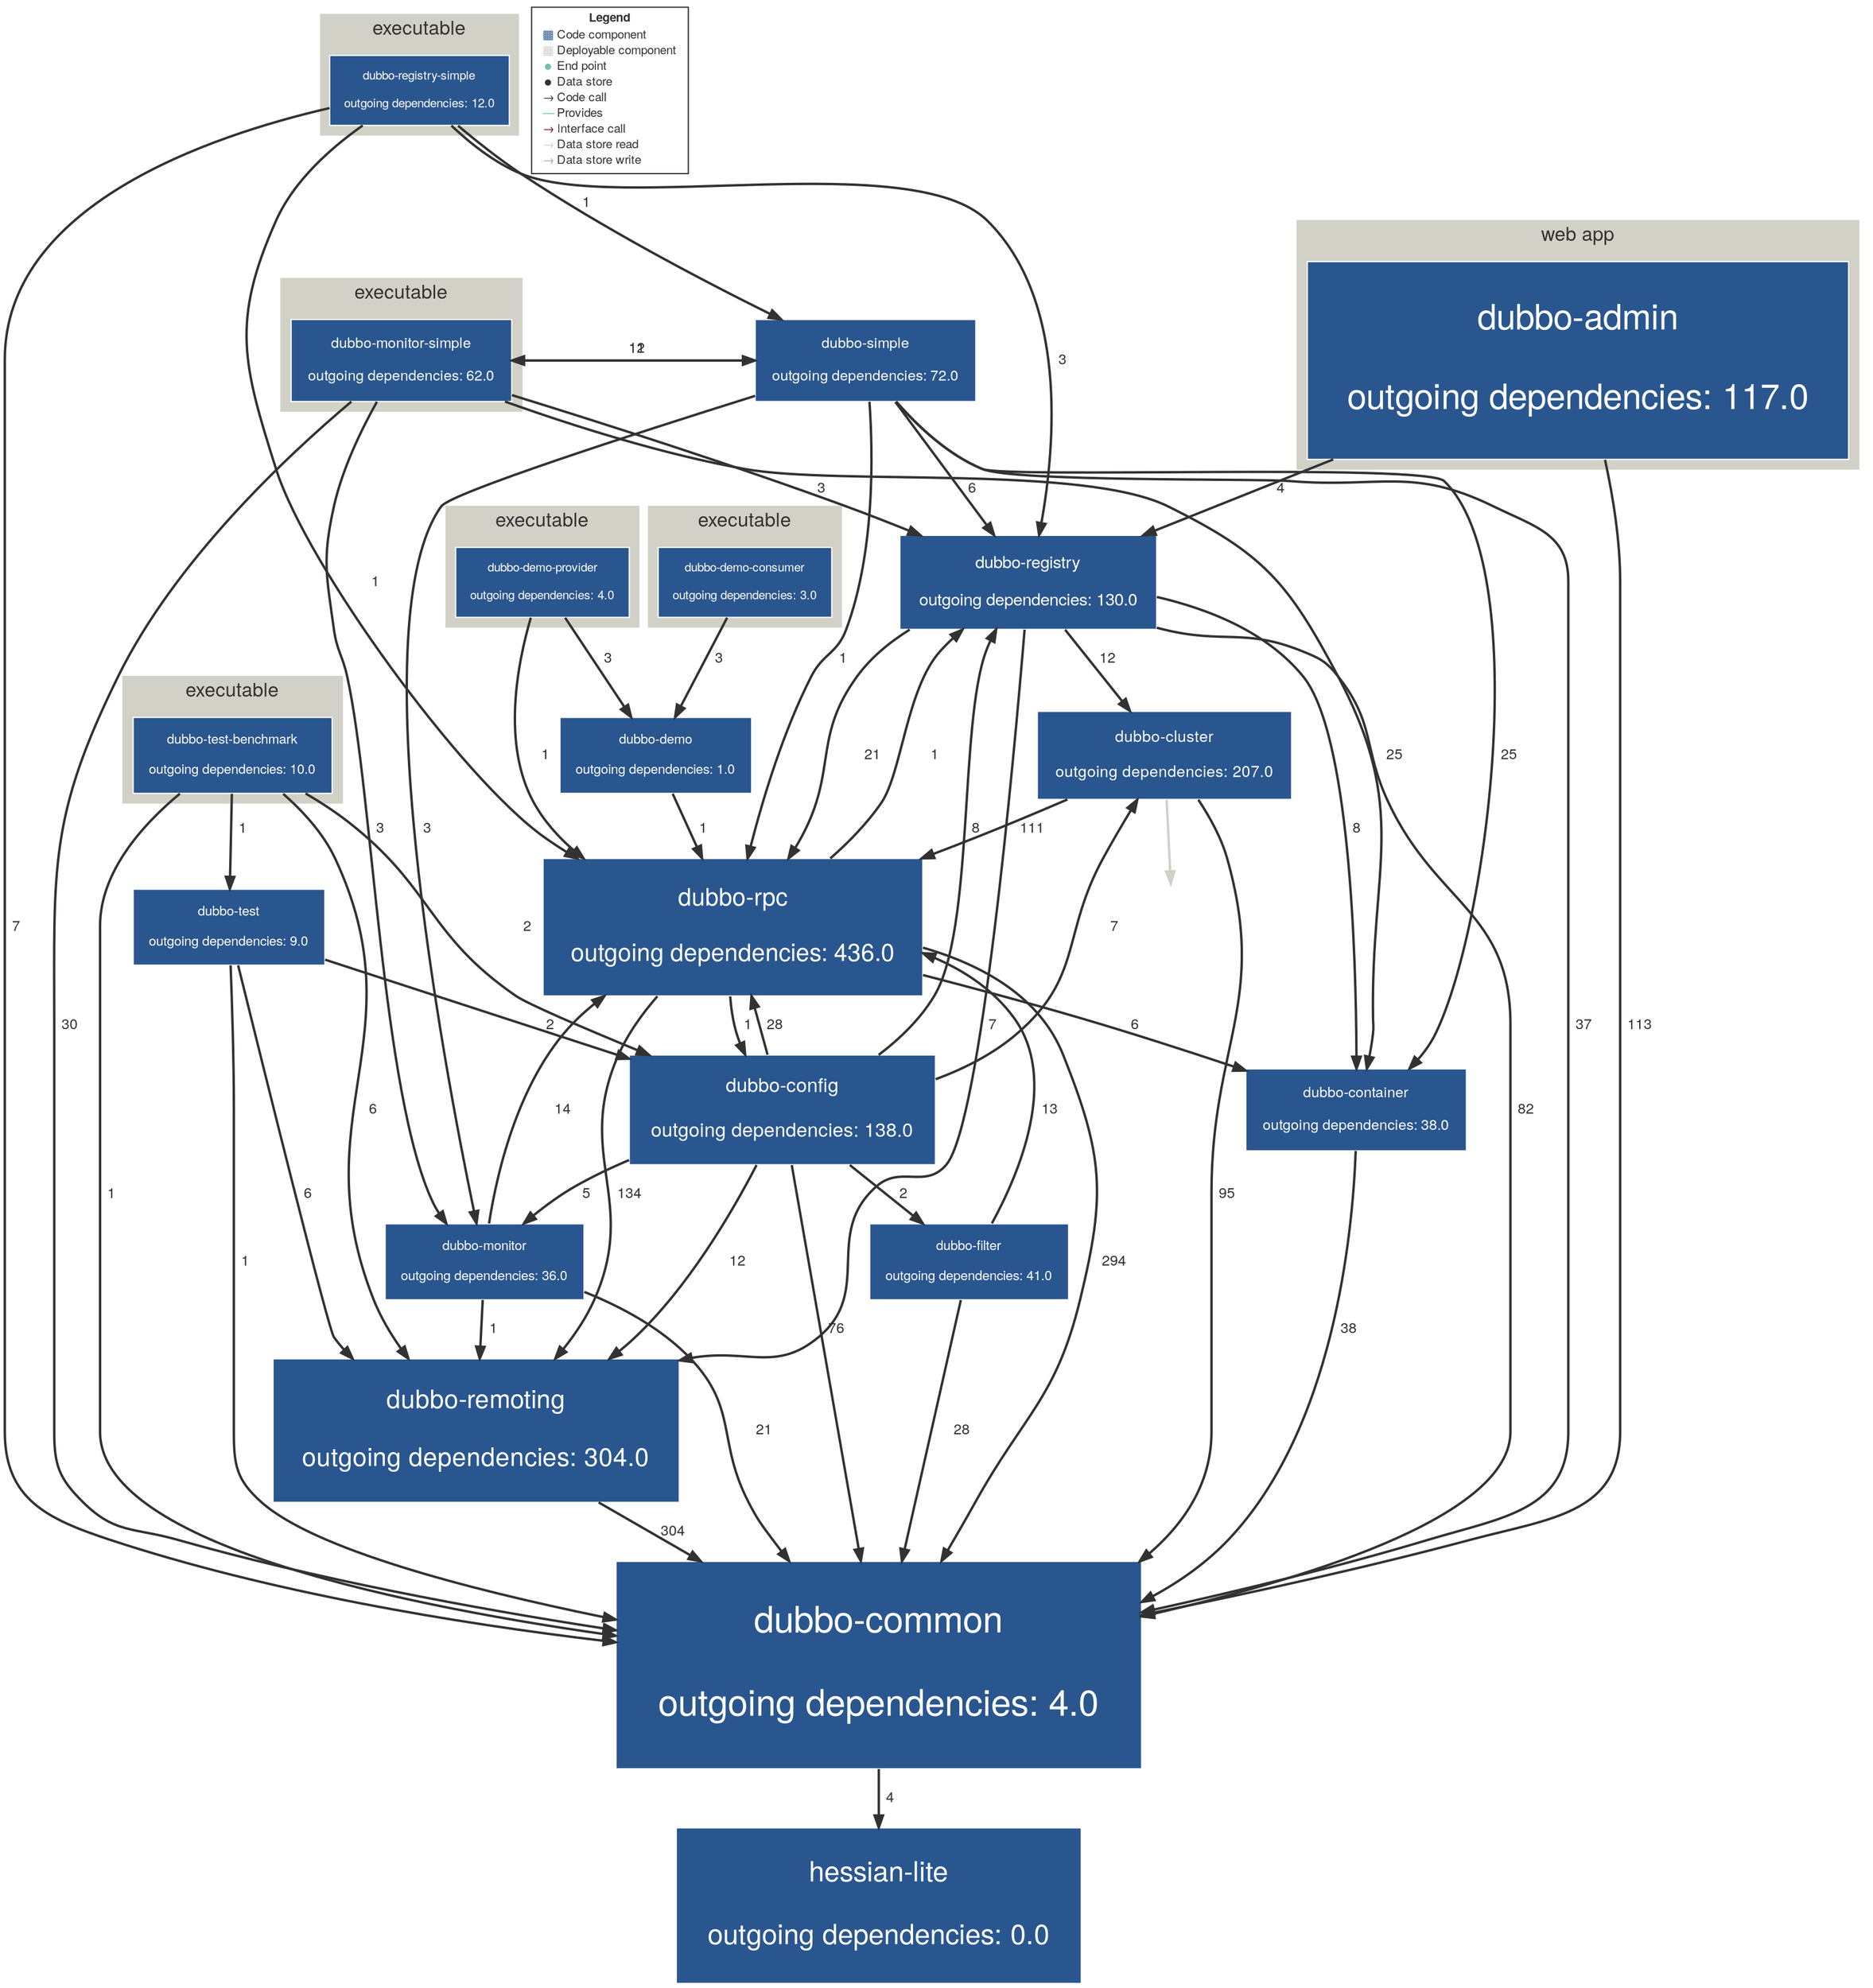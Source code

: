 digraph "Graph" {
compound=true
rankdir=TD
subgraph "cluster-com.alibaba:dubbo-registry-simple" {
style="filled"
color="#D2D1C7"
fontname="Helvetica Neue"
fontsize="16"
fontcolor="#323232"
label="executable"
"com.alibaba:dubbo-registry-simple@com.alibaba:dubbo-registry-simple" [ shape="box" style="filled" fillcolor="#2A568F" penwidth="1" color="#FFFFFF" fontname="Helvetica Neue" fontcolor="#FFFFFF" fontsize="10" margin="0.16" label="dubbo-registry-simple

outgoing dependencies: 12.0" ]
}
subgraph "cluster-com.alibaba:dubbo-demo-provider" {
style="filled"
color="#D2D1C7"
fontname="Helvetica Neue"
fontsize="16"
fontcolor="#323232"
label="executable"
"com.alibaba:dubbo-demo-provider@com.alibaba:dubbo-demo-provider" [ shape="box" style="filled" fillcolor="#2A568F" penwidth="1" color="#FFFFFF" fontname="Helvetica Neue" fontcolor="#FFFFFF" fontsize="10" margin="0.16" label="dubbo-demo-provider

outgoing dependencies: 4.0" ]
}
subgraph "cluster-com.alibaba:dubbo-monitor-simple" {
style="filled"
color="#D2D1C7"
fontname="Helvetica Neue"
fontsize="16"
fontcolor="#323232"
label="executable"
"com.alibaba:dubbo-monitor-simple@com.alibaba:dubbo-monitor-simple" [ shape="box" style="filled" fillcolor="#2A568F" penwidth="1" color="#FFFFFF" fontname="Helvetica Neue" fontcolor="#FFFFFF" fontsize="12" margin="0.192" label="dubbo-monitor-simple

outgoing dependencies: 62.0" ]
}
subgraph "cluster-com.alibaba:dubbo-demo-consumer" {
style="filled"
color="#D2D1C7"
fontname="Helvetica Neue"
fontsize="16"
fontcolor="#323232"
label="executable"
"com.alibaba:dubbo-demo-consumer@com.alibaba:dubbo-demo-consumer" [ shape="box" style="filled" fillcolor="#2A568F" penwidth="1" color="#FFFFFF" fontname="Helvetica Neue" fontcolor="#FFFFFF" fontsize="10" margin="0.16" label="dubbo-demo-consumer

outgoing dependencies: 3.0" ]
}
subgraph "cluster-com.alibaba:dubbo-test-benchmark" {
style="filled"
color="#D2D1C7"
fontname="Helvetica Neue"
fontsize="16"
fontcolor="#323232"
label="executable"
"com.alibaba:dubbo-test-benchmark@com.alibaba:dubbo-test-benchmark" [ shape="box" style="filled" fillcolor="#2A568F" penwidth="1" color="#FFFFFF" fontname="Helvetica Neue" fontcolor="#FFFFFF" fontsize="11" margin="0.176" label="dubbo-test-benchmark

outgoing dependencies: 10.0" ]
}
"com.alibaba:dubbo-common@NOT_DEPLOYED" [ shape="box" style="filled" fillcolor="#2A568F" penwidth="1" color="#FFFFFF" fontname="Helvetica Neue" fontcolor="#FFFFFF" fontsize="30" margin="0.48" label="dubbo-common

outgoing dependencies: 4.0" ]
"com.alibaba:dubbo-filter@NOT_DEPLOYED" [ shape="box" style="filled" fillcolor="#2A568F" penwidth="1" color="#FFFFFF" fontname="Helvetica Neue" fontcolor="#FFFFFF" fontsize="11" margin="0.176" label="dubbo-filter

outgoing dependencies: 41.0" ]
"com.alibaba:hessian-lite@NOT_DEPLOYED" [ shape="box" style="filled" fillcolor="#2A568F" penwidth="1" color="#FFFFFF" fontname="Helvetica Neue" fontcolor="#FFFFFF" fontsize="23" margin="0.368" label="hessian-lite

outgoing dependencies: 0.0" ]
"cac4d68f-240b-4052-a035-f559f222c15a@NOT_DEPLOYED" [ shape="box" penwidth="0" fontname="Helvetica Neue" fontcolor="#323232" fontsize="16" image="icon-datastore.png" width="1.000" height="1.000" fixedsize="true" label="" ]
"com.alibaba:dubbo-cluster@NOT_DEPLOYED" [ shape="box" style="filled" fillcolor="#2A568F" penwidth="1" color="#FFFFFF" fontname="Helvetica Neue" fontcolor="#FFFFFF" fontsize="13" margin="0.20800000000000002" label="dubbo-cluster

outgoing dependencies: 207.0" ]
"com.alibaba:dubbo-simple@NOT_DEPLOYED" [ shape="box" style="filled" fillcolor="#2A568F" penwidth="1" color="#FFFFFF" fontname="Helvetica Neue" fontcolor="#FFFFFF" fontsize="12" margin="0.192" label="dubbo-simple

outgoing dependencies: 72.0" ]
"com.alibaba:dubbo-registry@NOT_DEPLOYED" [ shape="box" style="filled" fillcolor="#2A568F" penwidth="1" color="#FFFFFF" fontname="Helvetica Neue" fontcolor="#FFFFFF" fontsize="14" margin="0.224" label="dubbo-registry

outgoing dependencies: 130.0" ]
"com.alibaba:dubbo-monitor@NOT_DEPLOYED" [ shape="box" style="filled" fillcolor="#2A568F" penwidth="1" color="#FFFFFF" fontname="Helvetica Neue" fontcolor="#FFFFFF" fontsize="11" margin="0.176" label="dubbo-monitor

outgoing dependencies: 36.0" ]
"com.alibaba:dubbo-container@NOT_DEPLOYED" [ shape="box" style="filled" fillcolor="#2A568F" penwidth="1" color="#FFFFFF" fontname="Helvetica Neue" fontcolor="#FFFFFF" fontsize="12" margin="0.192" label="dubbo-container

outgoing dependencies: 38.0" ]
"com.alibaba:dubbo-test@NOT_DEPLOYED" [ shape="box" style="filled" fillcolor="#2A568F" penwidth="1" color="#FFFFFF" fontname="Helvetica Neue" fontcolor="#FFFFFF" fontsize="11" margin="0.176" label="dubbo-test

outgoing dependencies: 9.0" ]
"com.alibaba:dubbo-demo@NOT_DEPLOYED" [ shape="box" style="filled" fillcolor="#2A568F" penwidth="1" color="#FFFFFF" fontname="Helvetica Neue" fontcolor="#FFFFFF" fontsize="11" margin="0.176" label="dubbo-demo

outgoing dependencies: 1.0" ]
"com.alibaba:dubbo-remoting@NOT_DEPLOYED" [ shape="box" style="filled" fillcolor="#2A568F" penwidth="1" color="#FFFFFF" fontname="Helvetica Neue" fontcolor="#FFFFFF" fontsize="21" margin="0.336" label="dubbo-remoting

outgoing dependencies: 304.0" ]
"com.alibaba:dubbo-config@NOT_DEPLOYED" [ shape="box" style="filled" fillcolor="#2A568F" penwidth="1" color="#FFFFFF" fontname="Helvetica Neue" fontcolor="#FFFFFF" fontsize="16" margin="0.256" label="dubbo-config

outgoing dependencies: 138.0" ]
"com.alibaba:dubbo-rpc@NOT_DEPLOYED" [ shape="box" style="filled" fillcolor="#2A568F" penwidth="1" color="#FFFFFF" fontname="Helvetica Neue" fontcolor="#FFFFFF" fontsize="20" margin="0.32" label="dubbo-rpc

outgoing dependencies: 436.0" ]
subgraph "cluster-com.alibaba:dubbo-admin" {
style="filled"
color="#D2D1C7"
fontname="Helvetica Neue"
fontsize="16"
fontcolor="#323232"
label="web app"
"com.alibaba:dubbo-admin@com.alibaba:dubbo-admin" [ shape="box" style="filled" fillcolor="#2A568F" penwidth="1" color="#FFFFFF" fontname="Helvetica Neue" fontcolor="#FFFFFF" fontsize="29" margin="0.464" label="dubbo-admin

outgoing dependencies: 117.0" ]
}
"com.alibaba:dubbo-registry-simple@com.alibaba:dubbo-registry-simple" -> "com.alibaba:dubbo-common@NOT_DEPLOYED" [ penwidth="2" color="#323232" fontcolor="#323232" fontname="Helvetica Neue" fontsize="12" label="  7" ]
"com.alibaba:dubbo-registry-simple@com.alibaba:dubbo-registry-simple" -> "com.alibaba:dubbo-simple@NOT_DEPLOYED" [ penwidth="2" color="#323232" fontcolor="#323232" fontname="Helvetica Neue" fontsize="12" label="  1" ]
"com.alibaba:dubbo-registry-simple@com.alibaba:dubbo-registry-simple" -> "com.alibaba:dubbo-registry@NOT_DEPLOYED" [ penwidth="2" color="#323232" fontcolor="#323232" fontname="Helvetica Neue" fontsize="12" label="  3" ]
"com.alibaba:dubbo-registry-simple@com.alibaba:dubbo-registry-simple" -> "com.alibaba:dubbo-rpc@NOT_DEPLOYED" [ penwidth="2" color="#323232" fontcolor="#323232" fontname="Helvetica Neue" fontsize="12" label="  1" ]
"com.alibaba:dubbo-demo-provider@com.alibaba:dubbo-demo-provider" -> "com.alibaba:dubbo-demo@NOT_DEPLOYED" [ penwidth="2" color="#323232" fontcolor="#323232" fontname="Helvetica Neue" fontsize="12" label="  3" ]
"com.alibaba:dubbo-demo-provider@com.alibaba:dubbo-demo-provider" -> "com.alibaba:dubbo-rpc@NOT_DEPLOYED" [ penwidth="2" color="#323232" fontcolor="#323232" fontname="Helvetica Neue" fontsize="12" label="  1" ]
"com.alibaba:dubbo-monitor-simple@com.alibaba:dubbo-monitor-simple" -> "com.alibaba:dubbo-common@NOT_DEPLOYED" [ penwidth="2" color="#323232" fontcolor="#323232" fontname="Helvetica Neue" fontsize="12" label="  30" ]
"com.alibaba:dubbo-monitor-simple@com.alibaba:dubbo-monitor-simple" -> "com.alibaba:dubbo-simple@NOT_DEPLOYED" [ penwidth="2" color="#323232" fontcolor="#323232" fontname="Helvetica Neue" fontsize="12" label="  12" ]
"com.alibaba:dubbo-monitor-simple@com.alibaba:dubbo-monitor-simple" -> "com.alibaba:dubbo-registry@NOT_DEPLOYED" [ penwidth="2" color="#323232" fontcolor="#323232" fontname="Helvetica Neue" fontsize="12" label="  3" ]
"com.alibaba:dubbo-monitor-simple@com.alibaba:dubbo-monitor-simple" -> "com.alibaba:dubbo-monitor@NOT_DEPLOYED" [ penwidth="2" color="#323232" fontcolor="#323232" fontname="Helvetica Neue" fontsize="12" label="  3" ]
"com.alibaba:dubbo-monitor-simple@com.alibaba:dubbo-monitor-simple" -> "com.alibaba:dubbo-container@NOT_DEPLOYED" [ penwidth="2" color="#323232" fontcolor="#323232" fontname="Helvetica Neue" fontsize="12" label="  25" ]
"com.alibaba:dubbo-demo-consumer@com.alibaba:dubbo-demo-consumer" -> "com.alibaba:dubbo-demo@NOT_DEPLOYED" [ penwidth="2" color="#323232" fontcolor="#323232" fontname="Helvetica Neue" fontsize="12" label="  3" ]
"com.alibaba:dubbo-test-benchmark@com.alibaba:dubbo-test-benchmark" -> "com.alibaba:dubbo-common@NOT_DEPLOYED" [ penwidth="2" color="#323232" fontcolor="#323232" fontname="Helvetica Neue" fontsize="12" label="  1" ]
"com.alibaba:dubbo-test-benchmark@com.alibaba:dubbo-test-benchmark" -> "com.alibaba:dubbo-test@NOT_DEPLOYED" [ penwidth="2" color="#323232" fontcolor="#323232" fontname="Helvetica Neue" fontsize="12" label="  1" ]
"com.alibaba:dubbo-test-benchmark@com.alibaba:dubbo-test-benchmark" -> "com.alibaba:dubbo-remoting@NOT_DEPLOYED" [ penwidth="2" color="#323232" fontcolor="#323232" fontname="Helvetica Neue" fontsize="12" label="  6" ]
"com.alibaba:dubbo-test-benchmark@com.alibaba:dubbo-test-benchmark" -> "com.alibaba:dubbo-config@NOT_DEPLOYED" [ penwidth="2" color="#323232" fontcolor="#323232" fontname="Helvetica Neue" fontsize="12" label="  2" ]
"com.alibaba:dubbo-common@NOT_DEPLOYED" -> "com.alibaba:hessian-lite@NOT_DEPLOYED" [ penwidth="2" color="#323232" fontcolor="#323232" fontname="Helvetica Neue" fontsize="12" label="  4" ]
"com.alibaba:dubbo-filter@NOT_DEPLOYED" -> "com.alibaba:dubbo-common@NOT_DEPLOYED" [ penwidth="2" color="#323232" fontcolor="#323232" fontname="Helvetica Neue" fontsize="12" label="  28" ]
"com.alibaba:dubbo-filter@NOT_DEPLOYED" -> "com.alibaba:dubbo-rpc@NOT_DEPLOYED" [ penwidth="2" color="#323232" fontcolor="#323232" fontname="Helvetica Neue" fontsize="12" label="  13" ]
"com.alibaba:dubbo-cluster@NOT_DEPLOYED" -> "com.alibaba:dubbo-common@NOT_DEPLOYED" [ penwidth="2" color="#323232" fontcolor="#323232" fontname="Helvetica Neue" fontsize="12" label="  95" ]
"com.alibaba:dubbo-cluster@NOT_DEPLOYED" -> "cac4d68f-240b-4052-a035-f559f222c15a@NOT_DEPLOYED" [ penwidth="2" color="#D2D1C7" fontcolor="#D2D1C7" fontname="Helvetica Neue" fontsize="12" label="" ]
"com.alibaba:dubbo-cluster@NOT_DEPLOYED" -> "com.alibaba:dubbo-rpc@NOT_DEPLOYED" [ penwidth="2" color="#323232" fontcolor="#323232" fontname="Helvetica Neue" fontsize="12" label="  111" ]
"com.alibaba:dubbo-simple@NOT_DEPLOYED" -> "com.alibaba:dubbo-monitor-simple@com.alibaba:dubbo-monitor-simple" [ penwidth="2" color="#323232" fontcolor="#323232" fontname="Helvetica Neue" fontsize="12" label="  11" ]
"com.alibaba:dubbo-simple@NOT_DEPLOYED" -> "com.alibaba:dubbo-common@NOT_DEPLOYED" [ penwidth="2" color="#323232" fontcolor="#323232" fontname="Helvetica Neue" fontsize="12" label="  37" ]
"com.alibaba:dubbo-simple@NOT_DEPLOYED" -> "com.alibaba:dubbo-registry@NOT_DEPLOYED" [ penwidth="2" color="#323232" fontcolor="#323232" fontname="Helvetica Neue" fontsize="12" label="  6" ]
"com.alibaba:dubbo-simple@NOT_DEPLOYED" -> "com.alibaba:dubbo-monitor@NOT_DEPLOYED" [ penwidth="2" color="#323232" fontcolor="#323232" fontname="Helvetica Neue" fontsize="12" label="  3" ]
"com.alibaba:dubbo-simple@NOT_DEPLOYED" -> "com.alibaba:dubbo-container@NOT_DEPLOYED" [ penwidth="2" color="#323232" fontcolor="#323232" fontname="Helvetica Neue" fontsize="12" label="  25" ]
"com.alibaba:dubbo-simple@NOT_DEPLOYED" -> "com.alibaba:dubbo-rpc@NOT_DEPLOYED" [ penwidth="2" color="#323232" fontcolor="#323232" fontname="Helvetica Neue" fontsize="12" label="  1" ]
"com.alibaba:dubbo-registry@NOT_DEPLOYED" -> "com.alibaba:dubbo-common@NOT_DEPLOYED" [ penwidth="2" color="#323232" fontcolor="#323232" fontname="Helvetica Neue" fontsize="12" label="  82" ]
"com.alibaba:dubbo-registry@NOT_DEPLOYED" -> "com.alibaba:dubbo-cluster@NOT_DEPLOYED" [ penwidth="2" color="#323232" fontcolor="#323232" fontname="Helvetica Neue" fontsize="12" label="  12" ]
"com.alibaba:dubbo-registry@NOT_DEPLOYED" -> "com.alibaba:dubbo-container@NOT_DEPLOYED" [ penwidth="2" color="#323232" fontcolor="#323232" fontname="Helvetica Neue" fontsize="12" label="  8" ]
"com.alibaba:dubbo-registry@NOT_DEPLOYED" -> "com.alibaba:dubbo-remoting@NOT_DEPLOYED" [ penwidth="2" color="#323232" fontcolor="#323232" fontname="Helvetica Neue" fontsize="12" label="  7" ]
"com.alibaba:dubbo-registry@NOT_DEPLOYED" -> "com.alibaba:dubbo-rpc@NOT_DEPLOYED" [ penwidth="2" color="#323232" fontcolor="#323232" fontname="Helvetica Neue" fontsize="12" label="  21" ]
"com.alibaba:dubbo-monitor@NOT_DEPLOYED" -> "com.alibaba:dubbo-common@NOT_DEPLOYED" [ penwidth="2" color="#323232" fontcolor="#323232" fontname="Helvetica Neue" fontsize="12" label="  21" ]
"com.alibaba:dubbo-monitor@NOT_DEPLOYED" -> "com.alibaba:dubbo-remoting@NOT_DEPLOYED" [ penwidth="2" color="#323232" fontcolor="#323232" fontname="Helvetica Neue" fontsize="12" label="  1" ]
"com.alibaba:dubbo-monitor@NOT_DEPLOYED" -> "com.alibaba:dubbo-rpc@NOT_DEPLOYED" [ penwidth="2" color="#323232" fontcolor="#323232" fontname="Helvetica Neue" fontsize="12" label="  14" ]
"com.alibaba:dubbo-container@NOT_DEPLOYED" -> "com.alibaba:dubbo-common@NOT_DEPLOYED" [ penwidth="2" color="#323232" fontcolor="#323232" fontname="Helvetica Neue" fontsize="12" label="  38" ]
"com.alibaba:dubbo-test@NOT_DEPLOYED" -> "com.alibaba:dubbo-common@NOT_DEPLOYED" [ penwidth="2" color="#323232" fontcolor="#323232" fontname="Helvetica Neue" fontsize="12" label="  1" ]
"com.alibaba:dubbo-test@NOT_DEPLOYED" -> "com.alibaba:dubbo-remoting@NOT_DEPLOYED" [ penwidth="2" color="#323232" fontcolor="#323232" fontname="Helvetica Neue" fontsize="12" label="  6" ]
"com.alibaba:dubbo-test@NOT_DEPLOYED" -> "com.alibaba:dubbo-config@NOT_DEPLOYED" [ penwidth="2" color="#323232" fontcolor="#323232" fontname="Helvetica Neue" fontsize="12" label="  2" ]
"com.alibaba:dubbo-demo@NOT_DEPLOYED" -> "com.alibaba:dubbo-rpc@NOT_DEPLOYED" [ penwidth="2" color="#323232" fontcolor="#323232" fontname="Helvetica Neue" fontsize="12" label="  1" ]
"com.alibaba:dubbo-remoting@NOT_DEPLOYED" -> "com.alibaba:dubbo-common@NOT_DEPLOYED" [ penwidth="2" color="#323232" fontcolor="#323232" fontname="Helvetica Neue" fontsize="12" label="  304" ]
"com.alibaba:dubbo-config@NOT_DEPLOYED" -> "com.alibaba:dubbo-common@NOT_DEPLOYED" [ penwidth="2" color="#323232" fontcolor="#323232" fontname="Helvetica Neue" fontsize="12" label="  76" ]
"com.alibaba:dubbo-config@NOT_DEPLOYED" -> "com.alibaba:dubbo-filter@NOT_DEPLOYED" [ penwidth="2" color="#323232" fontcolor="#323232" fontname="Helvetica Neue" fontsize="12" label="  2" ]
"com.alibaba:dubbo-config@NOT_DEPLOYED" -> "com.alibaba:dubbo-cluster@NOT_DEPLOYED" [ penwidth="2" color="#323232" fontcolor="#323232" fontname="Helvetica Neue" fontsize="12" label="  7" ]
"com.alibaba:dubbo-config@NOT_DEPLOYED" -> "com.alibaba:dubbo-registry@NOT_DEPLOYED" [ penwidth="2" color="#323232" fontcolor="#323232" fontname="Helvetica Neue" fontsize="12" label="  8" ]
"com.alibaba:dubbo-config@NOT_DEPLOYED" -> "com.alibaba:dubbo-monitor@NOT_DEPLOYED" [ penwidth="2" color="#323232" fontcolor="#323232" fontname="Helvetica Neue" fontsize="12" label="  5" ]
"com.alibaba:dubbo-config@NOT_DEPLOYED" -> "com.alibaba:dubbo-remoting@NOT_DEPLOYED" [ penwidth="2" color="#323232" fontcolor="#323232" fontname="Helvetica Neue" fontsize="12" label="  12" ]
"com.alibaba:dubbo-config@NOT_DEPLOYED" -> "com.alibaba:dubbo-rpc@NOT_DEPLOYED" [ penwidth="2" color="#323232" fontcolor="#323232" fontname="Helvetica Neue" fontsize="12" label="  28" ]
"com.alibaba:dubbo-rpc@NOT_DEPLOYED" -> "com.alibaba:dubbo-common@NOT_DEPLOYED" [ penwidth="2" color="#323232" fontcolor="#323232" fontname="Helvetica Neue" fontsize="12" label="  294" ]
"com.alibaba:dubbo-rpc@NOT_DEPLOYED" -> "com.alibaba:dubbo-registry@NOT_DEPLOYED" [ penwidth="2" color="#323232" fontcolor="#323232" fontname="Helvetica Neue" fontsize="12" label="  1" ]
"com.alibaba:dubbo-rpc@NOT_DEPLOYED" -> "com.alibaba:dubbo-container@NOT_DEPLOYED" [ penwidth="2" color="#323232" fontcolor="#323232" fontname="Helvetica Neue" fontsize="12" label="  6" ]
"com.alibaba:dubbo-rpc@NOT_DEPLOYED" -> "com.alibaba:dubbo-remoting@NOT_DEPLOYED" [ penwidth="2" color="#323232" fontcolor="#323232" fontname="Helvetica Neue" fontsize="12" label="  134" ]
"com.alibaba:dubbo-rpc@NOT_DEPLOYED" -> "com.alibaba:dubbo-config@NOT_DEPLOYED" [ penwidth="2" color="#323232" fontcolor="#323232" fontname="Helvetica Neue" fontsize="12" label="  1" ]
"com.alibaba:dubbo-admin@com.alibaba:dubbo-admin" -> "com.alibaba:dubbo-common@NOT_DEPLOYED" [ penwidth="2" color="#323232" fontcolor="#323232" fontname="Helvetica Neue" fontsize="12" label="  113" ]
"com.alibaba:dubbo-admin@com.alibaba:dubbo-admin" -> "com.alibaba:dubbo-registry@NOT_DEPLOYED" [ penwidth="2" color="#323232" fontcolor="#323232" fontname="Helvetica Neue" fontsize="12" label="  4" ]
"LEGEND" [ shape="box" style="filled" fillcolor="#FFFFFF" penwidth="1" color="#323232" fontname="Helvetica Neue" fontcolor="#323232" fontsize="10" label=<<TABLE BORDER="0" CELLPADDING="1" CELLSPACING="0">
<TR><TD COLSPAN="2"><B>Legend</B></TD></TR>
<TR><TD><FONT COLOR="#2A568F">&#9638;</FONT></TD><TD ALIGN="left">Code component</TD></TR>
<TR><TD><FONT COLOR="#D2D1C7">&#9638;</FONT></TD><TD ALIGN="left">Deployable component</TD></TR>
<TR><TD><FONT COLOR="#72C0B4">&#9679;</FONT></TD><TD ALIGN="left">End point</TD></TR>
<TR><TD><FONT COLOR="#323232">&#9679;</FONT></TD><TD ALIGN="left">Data store</TD></TR>
<TR><TD><FONT COLOR="#323232">&rarr;</FONT></TD><TD ALIGN="left">Code call</TD></TR>
<TR><TD><FONT COLOR="#72C0B4">&#8212;</FONT></TD><TD ALIGN="left">Provides</TD></TR>
<TR><TD><FONT COLOR="#820445">&rarr;</FONT></TD><TD ALIGN="left">Interface call</TD></TR>
<TR><TD><FONT COLOR="#D2D1C7">&rarr;</FONT></TD><TD ALIGN="left">Data store read</TD></TR>
<TR><TD><FONT COLOR="#A4A38F">&rarr;</FONT></TD><TD ALIGN="left">Data store write</TD></TR>
</TABLE>
>  ]
}
